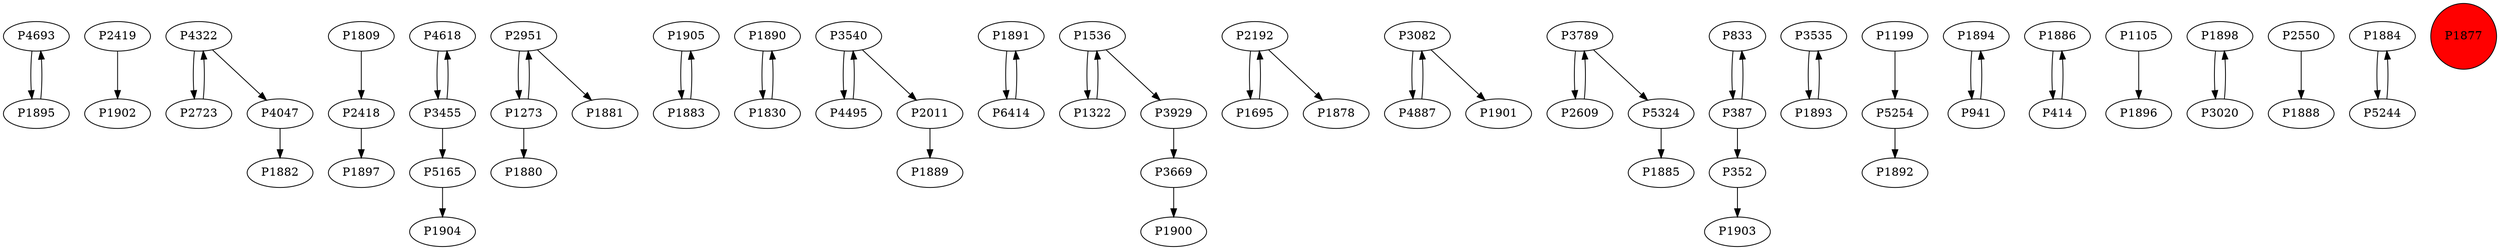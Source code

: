 digraph {
	P4693 -> P1895
	P2419 -> P1902
	P4322 -> P2723
	P1809 -> P2418
	P4618 -> P3455
	P2951 -> P1273
	P1905 -> P1883
	P1890 -> P1830
	P3540 -> P4495
	P1895 -> P4693
	P2723 -> P4322
	P1891 -> P6414
	P1883 -> P1905
	P1273 -> P2951
	P1536 -> P1322
	P2192 -> P1695
	P4047 -> P1882
	P3455 -> P4618
	P3082 -> P4887
	P3789 -> P2609
	P833 -> P387
	P3535 -> P1893
	P5254 -> P1892
	P352 -> P1903
	P6414 -> P1891
	P3455 -> P5165
	P1894 -> P941
	P3540 -> P2011
	P4322 -> P4047
	P387 -> P833
	P1886 -> P414
	P4887 -> P3082
	P1199 -> P5254
	P1105 -> P1896
	P5324 -> P1885
	P5165 -> P1904
	P2418 -> P1897
	P2011 -> P1889
	P1830 -> P1890
	P414 -> P1886
	P387 -> P352
	P941 -> P1894
	P1898 -> P3020
	P2951 -> P1881
	P1273 -> P1880
	P2550 -> P1888
	P1536 -> P3929
	P1893 -> P3535
	P1884 -> P5244
	P1322 -> P1536
	P3789 -> P5324
	P3929 -> P3669
	P4495 -> P3540
	P1695 -> P2192
	P3020 -> P1898
	P3082 -> P1901
	P2609 -> P3789
	P3669 -> P1900
	P5244 -> P1884
	P2192 -> P1878
	P1877 [shape=circle]
	P1877 [style=filled]
	P1877 [fillcolor=red]
}